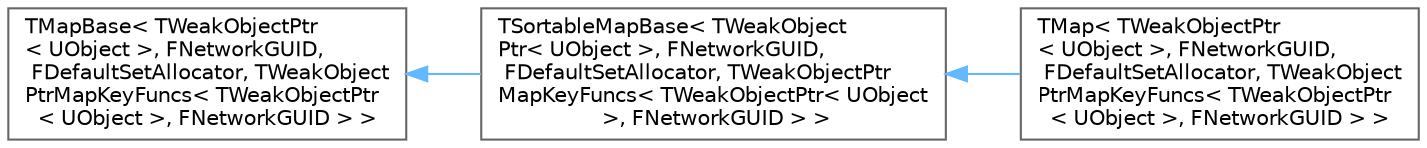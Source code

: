 digraph "Graphical Class Hierarchy"
{
 // INTERACTIVE_SVG=YES
 // LATEX_PDF_SIZE
  bgcolor="transparent";
  edge [fontname=Helvetica,fontsize=10,labelfontname=Helvetica,labelfontsize=10];
  node [fontname=Helvetica,fontsize=10,shape=box,height=0.2,width=0.4];
  rankdir="LR";
  Node0 [id="Node000000",label="TMapBase\< TWeakObjectPtr\l\< UObject \>, FNetworkGUID,\l FDefaultSetAllocator, TWeakObject\lPtrMapKeyFuncs\< TWeakObjectPtr\l\< UObject \>, FNetworkGUID \> \>",height=0.2,width=0.4,color="grey40", fillcolor="white", style="filled",URL="$d8/dad/classTMapBase.html",tooltip=" "];
  Node0 -> Node1 [id="edge7884_Node000000_Node000001",dir="back",color="steelblue1",style="solid",tooltip=" "];
  Node1 [id="Node000001",label="TSortableMapBase\< TWeakObject\lPtr\< UObject \>, FNetworkGUID,\l FDefaultSetAllocator, TWeakObjectPtr\lMapKeyFuncs\< TWeakObjectPtr\< UObject\l \>, FNetworkGUID \> \>",height=0.2,width=0.4,color="grey40", fillcolor="white", style="filled",URL="$de/df5/classTSortableMapBase.html",tooltip=" "];
  Node1 -> Node2 [id="edge7885_Node000001_Node000002",dir="back",color="steelblue1",style="solid",tooltip=" "];
  Node2 [id="Node000002",label="TMap\< TWeakObjectPtr\l\< UObject \>, FNetworkGUID,\l FDefaultSetAllocator, TWeakObject\lPtrMapKeyFuncs\< TWeakObjectPtr\l\< UObject \>, FNetworkGUID \> \>",height=0.2,width=0.4,color="grey40", fillcolor="white", style="filled",URL="$d8/da9/classTMap.html",tooltip=" "];
}
